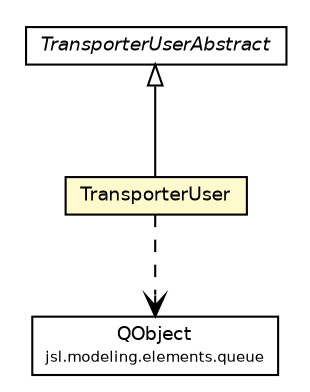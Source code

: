 #!/usr/local/bin/dot
#
# Class diagram 
# Generated by UMLGraph version 5.4 (http://www.umlgraph.org/)
#

digraph G {
	edge [fontname="Helvetica",fontsize=10,labelfontname="Helvetica",labelfontsize=10];
	node [fontname="Helvetica",fontsize=10,shape=plaintext];
	nodesep=0.25;
	ranksep=0.5;
	// jsl.modeling.elements.queue.QObject
	c227177 [label=<<table title="jsl.modeling.elements.queue.QObject" border="0" cellborder="1" cellspacing="0" cellpadding="2" port="p" href="../../queue/QObject.html">
		<tr><td><table border="0" cellspacing="0" cellpadding="1">
<tr><td align="center" balign="center"> QObject </td></tr>
<tr><td align="center" balign="center"><font point-size="7.0"> jsl.modeling.elements.queue </font></td></tr>
		</table></td></tr>
		</table>>, URL="../../queue/QObject.html", fontname="Helvetica", fontcolor="black", fontsize=9.0];
	// jsl.modeling.elements.spatial.transporter.TransporterUserAbstract
	c227290 [label=<<table title="jsl.modeling.elements.spatial.transporter.TransporterUserAbstract" border="0" cellborder="1" cellspacing="0" cellpadding="2" port="p" href="./TransporterUserAbstract.html">
		<tr><td><table border="0" cellspacing="0" cellpadding="1">
<tr><td align="center" balign="center"><font face="Helvetica-Oblique"> TransporterUserAbstract </font></td></tr>
		</table></td></tr>
		</table>>, URL="./TransporterUserAbstract.html", fontname="Helvetica", fontcolor="black", fontsize=9.0];
	// jsl.modeling.elements.spatial.transporter.TransporterUser
	c227291 [label=<<table title="jsl.modeling.elements.spatial.transporter.TransporterUser" border="0" cellborder="1" cellspacing="0" cellpadding="2" port="p" bgcolor="lemonChiffon" href="./TransporterUser.html">
		<tr><td><table border="0" cellspacing="0" cellpadding="1">
<tr><td align="center" balign="center"> TransporterUser </td></tr>
		</table></td></tr>
		</table>>, URL="./TransporterUser.html", fontname="Helvetica", fontcolor="black", fontsize=9.0];
	//jsl.modeling.elements.spatial.transporter.TransporterUser extends jsl.modeling.elements.spatial.transporter.TransporterUserAbstract
	c227290:p -> c227291:p [dir=back,arrowtail=empty];
	// jsl.modeling.elements.spatial.transporter.TransporterUser DEPEND jsl.modeling.elements.queue.QObject
	c227291:p -> c227177:p [taillabel="", label="", headlabel="", fontname="Helvetica", fontcolor="black", fontsize=10.0, color="black", arrowhead=open, style=dashed];
}

